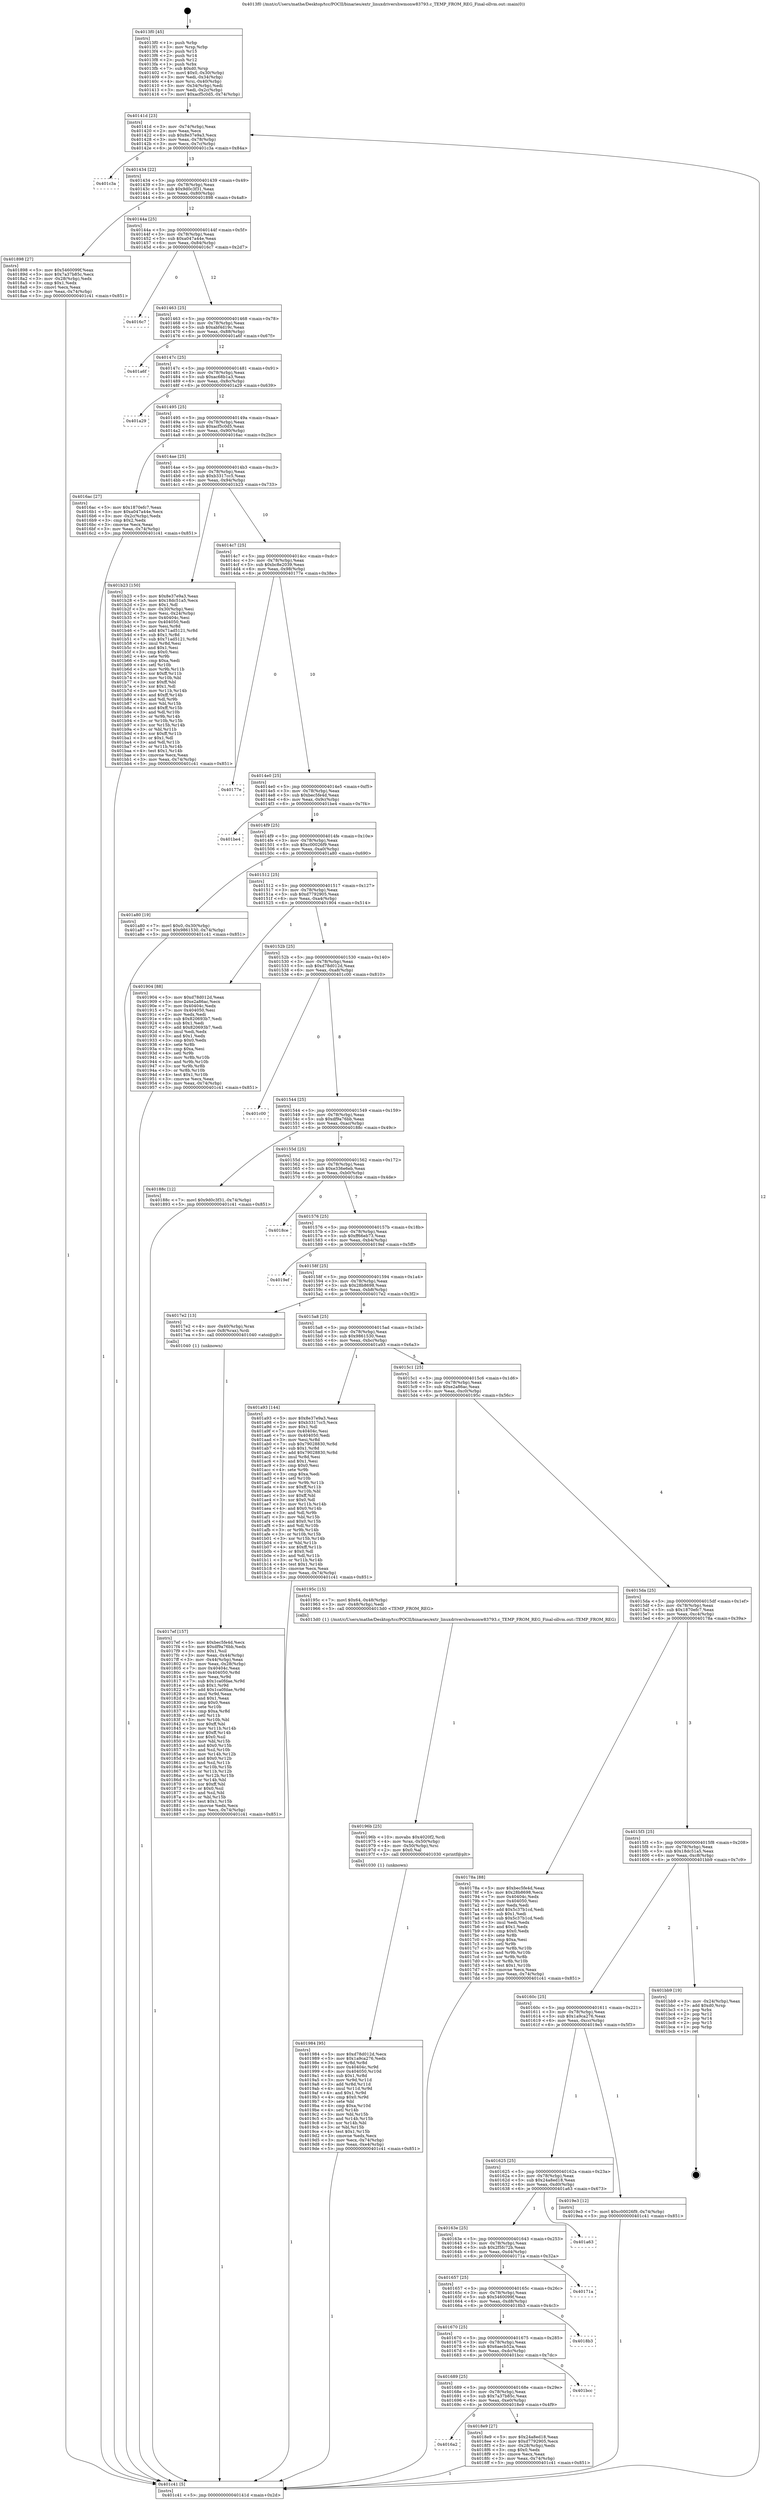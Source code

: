 digraph "0x4013f0" {
  label = "0x4013f0 (/mnt/c/Users/mathe/Desktop/tcc/POCII/binaries/extr_linuxdrivershwmonw83793.c_TEMP_FROM_REG_Final-ollvm.out::main(0))"
  labelloc = "t"
  node[shape=record]

  Entry [label="",width=0.3,height=0.3,shape=circle,fillcolor=black,style=filled]
  "0x40141d" [label="{
     0x40141d [23]\l
     | [instrs]\l
     &nbsp;&nbsp;0x40141d \<+3\>: mov -0x74(%rbp),%eax\l
     &nbsp;&nbsp;0x401420 \<+2\>: mov %eax,%ecx\l
     &nbsp;&nbsp;0x401422 \<+6\>: sub $0x8e37e9a3,%ecx\l
     &nbsp;&nbsp;0x401428 \<+3\>: mov %eax,-0x78(%rbp)\l
     &nbsp;&nbsp;0x40142b \<+3\>: mov %ecx,-0x7c(%rbp)\l
     &nbsp;&nbsp;0x40142e \<+6\>: je 0000000000401c3a \<main+0x84a\>\l
  }"]
  "0x401c3a" [label="{
     0x401c3a\l
  }", style=dashed]
  "0x401434" [label="{
     0x401434 [22]\l
     | [instrs]\l
     &nbsp;&nbsp;0x401434 \<+5\>: jmp 0000000000401439 \<main+0x49\>\l
     &nbsp;&nbsp;0x401439 \<+3\>: mov -0x78(%rbp),%eax\l
     &nbsp;&nbsp;0x40143c \<+5\>: sub $0x9d0c3f31,%eax\l
     &nbsp;&nbsp;0x401441 \<+3\>: mov %eax,-0x80(%rbp)\l
     &nbsp;&nbsp;0x401444 \<+6\>: je 0000000000401898 \<main+0x4a8\>\l
  }"]
  Exit [label="",width=0.3,height=0.3,shape=circle,fillcolor=black,style=filled,peripheries=2]
  "0x401898" [label="{
     0x401898 [27]\l
     | [instrs]\l
     &nbsp;&nbsp;0x401898 \<+5\>: mov $0x5460099f,%eax\l
     &nbsp;&nbsp;0x40189d \<+5\>: mov $0x7a37b85c,%ecx\l
     &nbsp;&nbsp;0x4018a2 \<+3\>: mov -0x28(%rbp),%edx\l
     &nbsp;&nbsp;0x4018a5 \<+3\>: cmp $0x1,%edx\l
     &nbsp;&nbsp;0x4018a8 \<+3\>: cmovl %ecx,%eax\l
     &nbsp;&nbsp;0x4018ab \<+3\>: mov %eax,-0x74(%rbp)\l
     &nbsp;&nbsp;0x4018ae \<+5\>: jmp 0000000000401c41 \<main+0x851\>\l
  }"]
  "0x40144a" [label="{
     0x40144a [25]\l
     | [instrs]\l
     &nbsp;&nbsp;0x40144a \<+5\>: jmp 000000000040144f \<main+0x5f\>\l
     &nbsp;&nbsp;0x40144f \<+3\>: mov -0x78(%rbp),%eax\l
     &nbsp;&nbsp;0x401452 \<+5\>: sub $0xa047a44e,%eax\l
     &nbsp;&nbsp;0x401457 \<+6\>: mov %eax,-0x84(%rbp)\l
     &nbsp;&nbsp;0x40145d \<+6\>: je 00000000004016c7 \<main+0x2d7\>\l
  }"]
  "0x401984" [label="{
     0x401984 [95]\l
     | [instrs]\l
     &nbsp;&nbsp;0x401984 \<+5\>: mov $0xd78d012d,%ecx\l
     &nbsp;&nbsp;0x401989 \<+5\>: mov $0x1a9ca276,%edx\l
     &nbsp;&nbsp;0x40198e \<+3\>: xor %r8d,%r8d\l
     &nbsp;&nbsp;0x401991 \<+8\>: mov 0x40404c,%r9d\l
     &nbsp;&nbsp;0x401999 \<+8\>: mov 0x404050,%r10d\l
     &nbsp;&nbsp;0x4019a1 \<+4\>: sub $0x1,%r8d\l
     &nbsp;&nbsp;0x4019a5 \<+3\>: mov %r9d,%r11d\l
     &nbsp;&nbsp;0x4019a8 \<+3\>: add %r8d,%r11d\l
     &nbsp;&nbsp;0x4019ab \<+4\>: imul %r11d,%r9d\l
     &nbsp;&nbsp;0x4019af \<+4\>: and $0x1,%r9d\l
     &nbsp;&nbsp;0x4019b3 \<+4\>: cmp $0x0,%r9d\l
     &nbsp;&nbsp;0x4019b7 \<+3\>: sete %bl\l
     &nbsp;&nbsp;0x4019ba \<+4\>: cmp $0xa,%r10d\l
     &nbsp;&nbsp;0x4019be \<+4\>: setl %r14b\l
     &nbsp;&nbsp;0x4019c2 \<+3\>: mov %bl,%r15b\l
     &nbsp;&nbsp;0x4019c5 \<+3\>: and %r14b,%r15b\l
     &nbsp;&nbsp;0x4019c8 \<+3\>: xor %r14b,%bl\l
     &nbsp;&nbsp;0x4019cb \<+3\>: or %bl,%r15b\l
     &nbsp;&nbsp;0x4019ce \<+4\>: test $0x1,%r15b\l
     &nbsp;&nbsp;0x4019d2 \<+3\>: cmovne %edx,%ecx\l
     &nbsp;&nbsp;0x4019d5 \<+3\>: mov %ecx,-0x74(%rbp)\l
     &nbsp;&nbsp;0x4019d8 \<+6\>: mov %eax,-0xe4(%rbp)\l
     &nbsp;&nbsp;0x4019de \<+5\>: jmp 0000000000401c41 \<main+0x851\>\l
  }"]
  "0x4016c7" [label="{
     0x4016c7\l
  }", style=dashed]
  "0x401463" [label="{
     0x401463 [25]\l
     | [instrs]\l
     &nbsp;&nbsp;0x401463 \<+5\>: jmp 0000000000401468 \<main+0x78\>\l
     &nbsp;&nbsp;0x401468 \<+3\>: mov -0x78(%rbp),%eax\l
     &nbsp;&nbsp;0x40146b \<+5\>: sub $0xabf4d19c,%eax\l
     &nbsp;&nbsp;0x401470 \<+6\>: mov %eax,-0x88(%rbp)\l
     &nbsp;&nbsp;0x401476 \<+6\>: je 0000000000401a6f \<main+0x67f\>\l
  }"]
  "0x40196b" [label="{
     0x40196b [25]\l
     | [instrs]\l
     &nbsp;&nbsp;0x40196b \<+10\>: movabs $0x4020f2,%rdi\l
     &nbsp;&nbsp;0x401975 \<+4\>: mov %rax,-0x50(%rbp)\l
     &nbsp;&nbsp;0x401979 \<+4\>: mov -0x50(%rbp),%rsi\l
     &nbsp;&nbsp;0x40197d \<+2\>: mov $0x0,%al\l
     &nbsp;&nbsp;0x40197f \<+5\>: call 0000000000401030 \<printf@plt\>\l
     | [calls]\l
     &nbsp;&nbsp;0x401030 \{1\} (unknown)\l
  }"]
  "0x401a6f" [label="{
     0x401a6f\l
  }", style=dashed]
  "0x40147c" [label="{
     0x40147c [25]\l
     | [instrs]\l
     &nbsp;&nbsp;0x40147c \<+5\>: jmp 0000000000401481 \<main+0x91\>\l
     &nbsp;&nbsp;0x401481 \<+3\>: mov -0x78(%rbp),%eax\l
     &nbsp;&nbsp;0x401484 \<+5\>: sub $0xac68b1a3,%eax\l
     &nbsp;&nbsp;0x401489 \<+6\>: mov %eax,-0x8c(%rbp)\l
     &nbsp;&nbsp;0x40148f \<+6\>: je 0000000000401a29 \<main+0x639\>\l
  }"]
  "0x4016a2" [label="{
     0x4016a2\l
  }", style=dashed]
  "0x401a29" [label="{
     0x401a29\l
  }", style=dashed]
  "0x401495" [label="{
     0x401495 [25]\l
     | [instrs]\l
     &nbsp;&nbsp;0x401495 \<+5\>: jmp 000000000040149a \<main+0xaa\>\l
     &nbsp;&nbsp;0x40149a \<+3\>: mov -0x78(%rbp),%eax\l
     &nbsp;&nbsp;0x40149d \<+5\>: sub $0xacf5c0d5,%eax\l
     &nbsp;&nbsp;0x4014a2 \<+6\>: mov %eax,-0x90(%rbp)\l
     &nbsp;&nbsp;0x4014a8 \<+6\>: je 00000000004016ac \<main+0x2bc\>\l
  }"]
  "0x4018e9" [label="{
     0x4018e9 [27]\l
     | [instrs]\l
     &nbsp;&nbsp;0x4018e9 \<+5\>: mov $0x24a8ed18,%eax\l
     &nbsp;&nbsp;0x4018ee \<+5\>: mov $0xd7792905,%ecx\l
     &nbsp;&nbsp;0x4018f3 \<+3\>: mov -0x28(%rbp),%edx\l
     &nbsp;&nbsp;0x4018f6 \<+3\>: cmp $0x0,%edx\l
     &nbsp;&nbsp;0x4018f9 \<+3\>: cmove %ecx,%eax\l
     &nbsp;&nbsp;0x4018fc \<+3\>: mov %eax,-0x74(%rbp)\l
     &nbsp;&nbsp;0x4018ff \<+5\>: jmp 0000000000401c41 \<main+0x851\>\l
  }"]
  "0x4016ac" [label="{
     0x4016ac [27]\l
     | [instrs]\l
     &nbsp;&nbsp;0x4016ac \<+5\>: mov $0x1870efc7,%eax\l
     &nbsp;&nbsp;0x4016b1 \<+5\>: mov $0xa047a44e,%ecx\l
     &nbsp;&nbsp;0x4016b6 \<+3\>: mov -0x2c(%rbp),%edx\l
     &nbsp;&nbsp;0x4016b9 \<+3\>: cmp $0x2,%edx\l
     &nbsp;&nbsp;0x4016bc \<+3\>: cmovne %ecx,%eax\l
     &nbsp;&nbsp;0x4016bf \<+3\>: mov %eax,-0x74(%rbp)\l
     &nbsp;&nbsp;0x4016c2 \<+5\>: jmp 0000000000401c41 \<main+0x851\>\l
  }"]
  "0x4014ae" [label="{
     0x4014ae [25]\l
     | [instrs]\l
     &nbsp;&nbsp;0x4014ae \<+5\>: jmp 00000000004014b3 \<main+0xc3\>\l
     &nbsp;&nbsp;0x4014b3 \<+3\>: mov -0x78(%rbp),%eax\l
     &nbsp;&nbsp;0x4014b6 \<+5\>: sub $0xb3317cc5,%eax\l
     &nbsp;&nbsp;0x4014bb \<+6\>: mov %eax,-0x94(%rbp)\l
     &nbsp;&nbsp;0x4014c1 \<+6\>: je 0000000000401b23 \<main+0x733\>\l
  }"]
  "0x401c41" [label="{
     0x401c41 [5]\l
     | [instrs]\l
     &nbsp;&nbsp;0x401c41 \<+5\>: jmp 000000000040141d \<main+0x2d\>\l
  }"]
  "0x4013f0" [label="{
     0x4013f0 [45]\l
     | [instrs]\l
     &nbsp;&nbsp;0x4013f0 \<+1\>: push %rbp\l
     &nbsp;&nbsp;0x4013f1 \<+3\>: mov %rsp,%rbp\l
     &nbsp;&nbsp;0x4013f4 \<+2\>: push %r15\l
     &nbsp;&nbsp;0x4013f6 \<+2\>: push %r14\l
     &nbsp;&nbsp;0x4013f8 \<+2\>: push %r12\l
     &nbsp;&nbsp;0x4013fa \<+1\>: push %rbx\l
     &nbsp;&nbsp;0x4013fb \<+7\>: sub $0xd0,%rsp\l
     &nbsp;&nbsp;0x401402 \<+7\>: movl $0x0,-0x30(%rbp)\l
     &nbsp;&nbsp;0x401409 \<+3\>: mov %edi,-0x34(%rbp)\l
     &nbsp;&nbsp;0x40140c \<+4\>: mov %rsi,-0x40(%rbp)\l
     &nbsp;&nbsp;0x401410 \<+3\>: mov -0x34(%rbp),%edi\l
     &nbsp;&nbsp;0x401413 \<+3\>: mov %edi,-0x2c(%rbp)\l
     &nbsp;&nbsp;0x401416 \<+7\>: movl $0xacf5c0d5,-0x74(%rbp)\l
  }"]
  "0x401689" [label="{
     0x401689 [25]\l
     | [instrs]\l
     &nbsp;&nbsp;0x401689 \<+5\>: jmp 000000000040168e \<main+0x29e\>\l
     &nbsp;&nbsp;0x40168e \<+3\>: mov -0x78(%rbp),%eax\l
     &nbsp;&nbsp;0x401691 \<+5\>: sub $0x7a37b85c,%eax\l
     &nbsp;&nbsp;0x401696 \<+6\>: mov %eax,-0xe0(%rbp)\l
     &nbsp;&nbsp;0x40169c \<+6\>: je 00000000004018e9 \<main+0x4f9\>\l
  }"]
  "0x401b23" [label="{
     0x401b23 [150]\l
     | [instrs]\l
     &nbsp;&nbsp;0x401b23 \<+5\>: mov $0x8e37e9a3,%eax\l
     &nbsp;&nbsp;0x401b28 \<+5\>: mov $0x18dc51a5,%ecx\l
     &nbsp;&nbsp;0x401b2d \<+2\>: mov $0x1,%dl\l
     &nbsp;&nbsp;0x401b2f \<+3\>: mov -0x30(%rbp),%esi\l
     &nbsp;&nbsp;0x401b32 \<+3\>: mov %esi,-0x24(%rbp)\l
     &nbsp;&nbsp;0x401b35 \<+7\>: mov 0x40404c,%esi\l
     &nbsp;&nbsp;0x401b3c \<+7\>: mov 0x404050,%edi\l
     &nbsp;&nbsp;0x401b43 \<+3\>: mov %esi,%r8d\l
     &nbsp;&nbsp;0x401b46 \<+7\>: add $0x71ad5121,%r8d\l
     &nbsp;&nbsp;0x401b4d \<+4\>: sub $0x1,%r8d\l
     &nbsp;&nbsp;0x401b51 \<+7\>: sub $0x71ad5121,%r8d\l
     &nbsp;&nbsp;0x401b58 \<+4\>: imul %r8d,%esi\l
     &nbsp;&nbsp;0x401b5c \<+3\>: and $0x1,%esi\l
     &nbsp;&nbsp;0x401b5f \<+3\>: cmp $0x0,%esi\l
     &nbsp;&nbsp;0x401b62 \<+4\>: sete %r9b\l
     &nbsp;&nbsp;0x401b66 \<+3\>: cmp $0xa,%edi\l
     &nbsp;&nbsp;0x401b69 \<+4\>: setl %r10b\l
     &nbsp;&nbsp;0x401b6d \<+3\>: mov %r9b,%r11b\l
     &nbsp;&nbsp;0x401b70 \<+4\>: xor $0xff,%r11b\l
     &nbsp;&nbsp;0x401b74 \<+3\>: mov %r10b,%bl\l
     &nbsp;&nbsp;0x401b77 \<+3\>: xor $0xff,%bl\l
     &nbsp;&nbsp;0x401b7a \<+3\>: xor $0x1,%dl\l
     &nbsp;&nbsp;0x401b7d \<+3\>: mov %r11b,%r14b\l
     &nbsp;&nbsp;0x401b80 \<+4\>: and $0xff,%r14b\l
     &nbsp;&nbsp;0x401b84 \<+3\>: and %dl,%r9b\l
     &nbsp;&nbsp;0x401b87 \<+3\>: mov %bl,%r15b\l
     &nbsp;&nbsp;0x401b8a \<+4\>: and $0xff,%r15b\l
     &nbsp;&nbsp;0x401b8e \<+3\>: and %dl,%r10b\l
     &nbsp;&nbsp;0x401b91 \<+3\>: or %r9b,%r14b\l
     &nbsp;&nbsp;0x401b94 \<+3\>: or %r10b,%r15b\l
     &nbsp;&nbsp;0x401b97 \<+3\>: xor %r15b,%r14b\l
     &nbsp;&nbsp;0x401b9a \<+3\>: or %bl,%r11b\l
     &nbsp;&nbsp;0x401b9d \<+4\>: xor $0xff,%r11b\l
     &nbsp;&nbsp;0x401ba1 \<+3\>: or $0x1,%dl\l
     &nbsp;&nbsp;0x401ba4 \<+3\>: and %dl,%r11b\l
     &nbsp;&nbsp;0x401ba7 \<+3\>: or %r11b,%r14b\l
     &nbsp;&nbsp;0x401baa \<+4\>: test $0x1,%r14b\l
     &nbsp;&nbsp;0x401bae \<+3\>: cmovne %ecx,%eax\l
     &nbsp;&nbsp;0x401bb1 \<+3\>: mov %eax,-0x74(%rbp)\l
     &nbsp;&nbsp;0x401bb4 \<+5\>: jmp 0000000000401c41 \<main+0x851\>\l
  }"]
  "0x4014c7" [label="{
     0x4014c7 [25]\l
     | [instrs]\l
     &nbsp;&nbsp;0x4014c7 \<+5\>: jmp 00000000004014cc \<main+0xdc\>\l
     &nbsp;&nbsp;0x4014cc \<+3\>: mov -0x78(%rbp),%eax\l
     &nbsp;&nbsp;0x4014cf \<+5\>: sub $0xbc8e2039,%eax\l
     &nbsp;&nbsp;0x4014d4 \<+6\>: mov %eax,-0x98(%rbp)\l
     &nbsp;&nbsp;0x4014da \<+6\>: je 000000000040177e \<main+0x38e\>\l
  }"]
  "0x401bcc" [label="{
     0x401bcc\l
  }", style=dashed]
  "0x40177e" [label="{
     0x40177e\l
  }", style=dashed]
  "0x4014e0" [label="{
     0x4014e0 [25]\l
     | [instrs]\l
     &nbsp;&nbsp;0x4014e0 \<+5\>: jmp 00000000004014e5 \<main+0xf5\>\l
     &nbsp;&nbsp;0x4014e5 \<+3\>: mov -0x78(%rbp),%eax\l
     &nbsp;&nbsp;0x4014e8 \<+5\>: sub $0xbec5fe4d,%eax\l
     &nbsp;&nbsp;0x4014ed \<+6\>: mov %eax,-0x9c(%rbp)\l
     &nbsp;&nbsp;0x4014f3 \<+6\>: je 0000000000401be4 \<main+0x7f4\>\l
  }"]
  "0x401670" [label="{
     0x401670 [25]\l
     | [instrs]\l
     &nbsp;&nbsp;0x401670 \<+5\>: jmp 0000000000401675 \<main+0x285\>\l
     &nbsp;&nbsp;0x401675 \<+3\>: mov -0x78(%rbp),%eax\l
     &nbsp;&nbsp;0x401678 \<+5\>: sub $0x6aecb52a,%eax\l
     &nbsp;&nbsp;0x40167d \<+6\>: mov %eax,-0xdc(%rbp)\l
     &nbsp;&nbsp;0x401683 \<+6\>: je 0000000000401bcc \<main+0x7dc\>\l
  }"]
  "0x401be4" [label="{
     0x401be4\l
  }", style=dashed]
  "0x4014f9" [label="{
     0x4014f9 [25]\l
     | [instrs]\l
     &nbsp;&nbsp;0x4014f9 \<+5\>: jmp 00000000004014fe \<main+0x10e\>\l
     &nbsp;&nbsp;0x4014fe \<+3\>: mov -0x78(%rbp),%eax\l
     &nbsp;&nbsp;0x401501 \<+5\>: sub $0xc00026f9,%eax\l
     &nbsp;&nbsp;0x401506 \<+6\>: mov %eax,-0xa0(%rbp)\l
     &nbsp;&nbsp;0x40150c \<+6\>: je 0000000000401a80 \<main+0x690\>\l
  }"]
  "0x4018b3" [label="{
     0x4018b3\l
  }", style=dashed]
  "0x401a80" [label="{
     0x401a80 [19]\l
     | [instrs]\l
     &nbsp;&nbsp;0x401a80 \<+7\>: movl $0x0,-0x30(%rbp)\l
     &nbsp;&nbsp;0x401a87 \<+7\>: movl $0x9861530,-0x74(%rbp)\l
     &nbsp;&nbsp;0x401a8e \<+5\>: jmp 0000000000401c41 \<main+0x851\>\l
  }"]
  "0x401512" [label="{
     0x401512 [25]\l
     | [instrs]\l
     &nbsp;&nbsp;0x401512 \<+5\>: jmp 0000000000401517 \<main+0x127\>\l
     &nbsp;&nbsp;0x401517 \<+3\>: mov -0x78(%rbp),%eax\l
     &nbsp;&nbsp;0x40151a \<+5\>: sub $0xd7792905,%eax\l
     &nbsp;&nbsp;0x40151f \<+6\>: mov %eax,-0xa4(%rbp)\l
     &nbsp;&nbsp;0x401525 \<+6\>: je 0000000000401904 \<main+0x514\>\l
  }"]
  "0x401657" [label="{
     0x401657 [25]\l
     | [instrs]\l
     &nbsp;&nbsp;0x401657 \<+5\>: jmp 000000000040165c \<main+0x26c\>\l
     &nbsp;&nbsp;0x40165c \<+3\>: mov -0x78(%rbp),%eax\l
     &nbsp;&nbsp;0x40165f \<+5\>: sub $0x5460099f,%eax\l
     &nbsp;&nbsp;0x401664 \<+6\>: mov %eax,-0xd8(%rbp)\l
     &nbsp;&nbsp;0x40166a \<+6\>: je 00000000004018b3 \<main+0x4c3\>\l
  }"]
  "0x401904" [label="{
     0x401904 [88]\l
     | [instrs]\l
     &nbsp;&nbsp;0x401904 \<+5\>: mov $0xd78d012d,%eax\l
     &nbsp;&nbsp;0x401909 \<+5\>: mov $0xe2a86ac,%ecx\l
     &nbsp;&nbsp;0x40190e \<+7\>: mov 0x40404c,%edx\l
     &nbsp;&nbsp;0x401915 \<+7\>: mov 0x404050,%esi\l
     &nbsp;&nbsp;0x40191c \<+2\>: mov %edx,%edi\l
     &nbsp;&nbsp;0x40191e \<+6\>: sub $0x820693b7,%edi\l
     &nbsp;&nbsp;0x401924 \<+3\>: sub $0x1,%edi\l
     &nbsp;&nbsp;0x401927 \<+6\>: add $0x820693b7,%edi\l
     &nbsp;&nbsp;0x40192d \<+3\>: imul %edi,%edx\l
     &nbsp;&nbsp;0x401930 \<+3\>: and $0x1,%edx\l
     &nbsp;&nbsp;0x401933 \<+3\>: cmp $0x0,%edx\l
     &nbsp;&nbsp;0x401936 \<+4\>: sete %r8b\l
     &nbsp;&nbsp;0x40193a \<+3\>: cmp $0xa,%esi\l
     &nbsp;&nbsp;0x40193d \<+4\>: setl %r9b\l
     &nbsp;&nbsp;0x401941 \<+3\>: mov %r8b,%r10b\l
     &nbsp;&nbsp;0x401944 \<+3\>: and %r9b,%r10b\l
     &nbsp;&nbsp;0x401947 \<+3\>: xor %r9b,%r8b\l
     &nbsp;&nbsp;0x40194a \<+3\>: or %r8b,%r10b\l
     &nbsp;&nbsp;0x40194d \<+4\>: test $0x1,%r10b\l
     &nbsp;&nbsp;0x401951 \<+3\>: cmovne %ecx,%eax\l
     &nbsp;&nbsp;0x401954 \<+3\>: mov %eax,-0x74(%rbp)\l
     &nbsp;&nbsp;0x401957 \<+5\>: jmp 0000000000401c41 \<main+0x851\>\l
  }"]
  "0x40152b" [label="{
     0x40152b [25]\l
     | [instrs]\l
     &nbsp;&nbsp;0x40152b \<+5\>: jmp 0000000000401530 \<main+0x140\>\l
     &nbsp;&nbsp;0x401530 \<+3\>: mov -0x78(%rbp),%eax\l
     &nbsp;&nbsp;0x401533 \<+5\>: sub $0xd78d012d,%eax\l
     &nbsp;&nbsp;0x401538 \<+6\>: mov %eax,-0xa8(%rbp)\l
     &nbsp;&nbsp;0x40153e \<+6\>: je 0000000000401c00 \<main+0x810\>\l
  }"]
  "0x40171a" [label="{
     0x40171a\l
  }", style=dashed]
  "0x401c00" [label="{
     0x401c00\l
  }", style=dashed]
  "0x401544" [label="{
     0x401544 [25]\l
     | [instrs]\l
     &nbsp;&nbsp;0x401544 \<+5\>: jmp 0000000000401549 \<main+0x159\>\l
     &nbsp;&nbsp;0x401549 \<+3\>: mov -0x78(%rbp),%eax\l
     &nbsp;&nbsp;0x40154c \<+5\>: sub $0xdf9a76bb,%eax\l
     &nbsp;&nbsp;0x401551 \<+6\>: mov %eax,-0xac(%rbp)\l
     &nbsp;&nbsp;0x401557 \<+6\>: je 000000000040188c \<main+0x49c\>\l
  }"]
  "0x40163e" [label="{
     0x40163e [25]\l
     | [instrs]\l
     &nbsp;&nbsp;0x40163e \<+5\>: jmp 0000000000401643 \<main+0x253\>\l
     &nbsp;&nbsp;0x401643 \<+3\>: mov -0x78(%rbp),%eax\l
     &nbsp;&nbsp;0x401646 \<+5\>: sub $0x2f5fc72b,%eax\l
     &nbsp;&nbsp;0x40164b \<+6\>: mov %eax,-0xd4(%rbp)\l
     &nbsp;&nbsp;0x401651 \<+6\>: je 000000000040171a \<main+0x32a\>\l
  }"]
  "0x40188c" [label="{
     0x40188c [12]\l
     | [instrs]\l
     &nbsp;&nbsp;0x40188c \<+7\>: movl $0x9d0c3f31,-0x74(%rbp)\l
     &nbsp;&nbsp;0x401893 \<+5\>: jmp 0000000000401c41 \<main+0x851\>\l
  }"]
  "0x40155d" [label="{
     0x40155d [25]\l
     | [instrs]\l
     &nbsp;&nbsp;0x40155d \<+5\>: jmp 0000000000401562 \<main+0x172\>\l
     &nbsp;&nbsp;0x401562 \<+3\>: mov -0x78(%rbp),%eax\l
     &nbsp;&nbsp;0x401565 \<+5\>: sub $0xe336e6eb,%eax\l
     &nbsp;&nbsp;0x40156a \<+6\>: mov %eax,-0xb0(%rbp)\l
     &nbsp;&nbsp;0x401570 \<+6\>: je 00000000004018ce \<main+0x4de\>\l
  }"]
  "0x401a63" [label="{
     0x401a63\l
  }", style=dashed]
  "0x4018ce" [label="{
     0x4018ce\l
  }", style=dashed]
  "0x401576" [label="{
     0x401576 [25]\l
     | [instrs]\l
     &nbsp;&nbsp;0x401576 \<+5\>: jmp 000000000040157b \<main+0x18b\>\l
     &nbsp;&nbsp;0x40157b \<+3\>: mov -0x78(%rbp),%eax\l
     &nbsp;&nbsp;0x40157e \<+5\>: sub $0xff66eb73,%eax\l
     &nbsp;&nbsp;0x401583 \<+6\>: mov %eax,-0xb4(%rbp)\l
     &nbsp;&nbsp;0x401589 \<+6\>: je 00000000004019ef \<main+0x5ff\>\l
  }"]
  "0x401625" [label="{
     0x401625 [25]\l
     | [instrs]\l
     &nbsp;&nbsp;0x401625 \<+5\>: jmp 000000000040162a \<main+0x23a\>\l
     &nbsp;&nbsp;0x40162a \<+3\>: mov -0x78(%rbp),%eax\l
     &nbsp;&nbsp;0x40162d \<+5\>: sub $0x24a8ed18,%eax\l
     &nbsp;&nbsp;0x401632 \<+6\>: mov %eax,-0xd0(%rbp)\l
     &nbsp;&nbsp;0x401638 \<+6\>: je 0000000000401a63 \<main+0x673\>\l
  }"]
  "0x4019ef" [label="{
     0x4019ef\l
  }", style=dashed]
  "0x40158f" [label="{
     0x40158f [25]\l
     | [instrs]\l
     &nbsp;&nbsp;0x40158f \<+5\>: jmp 0000000000401594 \<main+0x1a4\>\l
     &nbsp;&nbsp;0x401594 \<+3\>: mov -0x78(%rbp),%eax\l
     &nbsp;&nbsp;0x401597 \<+5\>: sub $0x28b8698,%eax\l
     &nbsp;&nbsp;0x40159c \<+6\>: mov %eax,-0xb8(%rbp)\l
     &nbsp;&nbsp;0x4015a2 \<+6\>: je 00000000004017e2 \<main+0x3f2\>\l
  }"]
  "0x4019e3" [label="{
     0x4019e3 [12]\l
     | [instrs]\l
     &nbsp;&nbsp;0x4019e3 \<+7\>: movl $0xc00026f9,-0x74(%rbp)\l
     &nbsp;&nbsp;0x4019ea \<+5\>: jmp 0000000000401c41 \<main+0x851\>\l
  }"]
  "0x4017e2" [label="{
     0x4017e2 [13]\l
     | [instrs]\l
     &nbsp;&nbsp;0x4017e2 \<+4\>: mov -0x40(%rbp),%rax\l
     &nbsp;&nbsp;0x4017e6 \<+4\>: mov 0x8(%rax),%rdi\l
     &nbsp;&nbsp;0x4017ea \<+5\>: call 0000000000401040 \<atoi@plt\>\l
     | [calls]\l
     &nbsp;&nbsp;0x401040 \{1\} (unknown)\l
  }"]
  "0x4015a8" [label="{
     0x4015a8 [25]\l
     | [instrs]\l
     &nbsp;&nbsp;0x4015a8 \<+5\>: jmp 00000000004015ad \<main+0x1bd\>\l
     &nbsp;&nbsp;0x4015ad \<+3\>: mov -0x78(%rbp),%eax\l
     &nbsp;&nbsp;0x4015b0 \<+5\>: sub $0x9861530,%eax\l
     &nbsp;&nbsp;0x4015b5 \<+6\>: mov %eax,-0xbc(%rbp)\l
     &nbsp;&nbsp;0x4015bb \<+6\>: je 0000000000401a93 \<main+0x6a3\>\l
  }"]
  "0x40160c" [label="{
     0x40160c [25]\l
     | [instrs]\l
     &nbsp;&nbsp;0x40160c \<+5\>: jmp 0000000000401611 \<main+0x221\>\l
     &nbsp;&nbsp;0x401611 \<+3\>: mov -0x78(%rbp),%eax\l
     &nbsp;&nbsp;0x401614 \<+5\>: sub $0x1a9ca276,%eax\l
     &nbsp;&nbsp;0x401619 \<+6\>: mov %eax,-0xcc(%rbp)\l
     &nbsp;&nbsp;0x40161f \<+6\>: je 00000000004019e3 \<main+0x5f3\>\l
  }"]
  "0x401a93" [label="{
     0x401a93 [144]\l
     | [instrs]\l
     &nbsp;&nbsp;0x401a93 \<+5\>: mov $0x8e37e9a3,%eax\l
     &nbsp;&nbsp;0x401a98 \<+5\>: mov $0xb3317cc5,%ecx\l
     &nbsp;&nbsp;0x401a9d \<+2\>: mov $0x1,%dl\l
     &nbsp;&nbsp;0x401a9f \<+7\>: mov 0x40404c,%esi\l
     &nbsp;&nbsp;0x401aa6 \<+7\>: mov 0x404050,%edi\l
     &nbsp;&nbsp;0x401aad \<+3\>: mov %esi,%r8d\l
     &nbsp;&nbsp;0x401ab0 \<+7\>: sub $0x79028830,%r8d\l
     &nbsp;&nbsp;0x401ab7 \<+4\>: sub $0x1,%r8d\l
     &nbsp;&nbsp;0x401abb \<+7\>: add $0x79028830,%r8d\l
     &nbsp;&nbsp;0x401ac2 \<+4\>: imul %r8d,%esi\l
     &nbsp;&nbsp;0x401ac6 \<+3\>: and $0x1,%esi\l
     &nbsp;&nbsp;0x401ac9 \<+3\>: cmp $0x0,%esi\l
     &nbsp;&nbsp;0x401acc \<+4\>: sete %r9b\l
     &nbsp;&nbsp;0x401ad0 \<+3\>: cmp $0xa,%edi\l
     &nbsp;&nbsp;0x401ad3 \<+4\>: setl %r10b\l
     &nbsp;&nbsp;0x401ad7 \<+3\>: mov %r9b,%r11b\l
     &nbsp;&nbsp;0x401ada \<+4\>: xor $0xff,%r11b\l
     &nbsp;&nbsp;0x401ade \<+3\>: mov %r10b,%bl\l
     &nbsp;&nbsp;0x401ae1 \<+3\>: xor $0xff,%bl\l
     &nbsp;&nbsp;0x401ae4 \<+3\>: xor $0x0,%dl\l
     &nbsp;&nbsp;0x401ae7 \<+3\>: mov %r11b,%r14b\l
     &nbsp;&nbsp;0x401aea \<+4\>: and $0x0,%r14b\l
     &nbsp;&nbsp;0x401aee \<+3\>: and %dl,%r9b\l
     &nbsp;&nbsp;0x401af1 \<+3\>: mov %bl,%r15b\l
     &nbsp;&nbsp;0x401af4 \<+4\>: and $0x0,%r15b\l
     &nbsp;&nbsp;0x401af8 \<+3\>: and %dl,%r10b\l
     &nbsp;&nbsp;0x401afb \<+3\>: or %r9b,%r14b\l
     &nbsp;&nbsp;0x401afe \<+3\>: or %r10b,%r15b\l
     &nbsp;&nbsp;0x401b01 \<+3\>: xor %r15b,%r14b\l
     &nbsp;&nbsp;0x401b04 \<+3\>: or %bl,%r11b\l
     &nbsp;&nbsp;0x401b07 \<+4\>: xor $0xff,%r11b\l
     &nbsp;&nbsp;0x401b0b \<+3\>: or $0x0,%dl\l
     &nbsp;&nbsp;0x401b0e \<+3\>: and %dl,%r11b\l
     &nbsp;&nbsp;0x401b11 \<+3\>: or %r11b,%r14b\l
     &nbsp;&nbsp;0x401b14 \<+4\>: test $0x1,%r14b\l
     &nbsp;&nbsp;0x401b18 \<+3\>: cmovne %ecx,%eax\l
     &nbsp;&nbsp;0x401b1b \<+3\>: mov %eax,-0x74(%rbp)\l
     &nbsp;&nbsp;0x401b1e \<+5\>: jmp 0000000000401c41 \<main+0x851\>\l
  }"]
  "0x4015c1" [label="{
     0x4015c1 [25]\l
     | [instrs]\l
     &nbsp;&nbsp;0x4015c1 \<+5\>: jmp 00000000004015c6 \<main+0x1d6\>\l
     &nbsp;&nbsp;0x4015c6 \<+3\>: mov -0x78(%rbp),%eax\l
     &nbsp;&nbsp;0x4015c9 \<+5\>: sub $0xe2a86ac,%eax\l
     &nbsp;&nbsp;0x4015ce \<+6\>: mov %eax,-0xc0(%rbp)\l
     &nbsp;&nbsp;0x4015d4 \<+6\>: je 000000000040195c \<main+0x56c\>\l
  }"]
  "0x401bb9" [label="{
     0x401bb9 [19]\l
     | [instrs]\l
     &nbsp;&nbsp;0x401bb9 \<+3\>: mov -0x24(%rbp),%eax\l
     &nbsp;&nbsp;0x401bbc \<+7\>: add $0xd0,%rsp\l
     &nbsp;&nbsp;0x401bc3 \<+1\>: pop %rbx\l
     &nbsp;&nbsp;0x401bc4 \<+2\>: pop %r12\l
     &nbsp;&nbsp;0x401bc6 \<+2\>: pop %r14\l
     &nbsp;&nbsp;0x401bc8 \<+2\>: pop %r15\l
     &nbsp;&nbsp;0x401bca \<+1\>: pop %rbp\l
     &nbsp;&nbsp;0x401bcb \<+1\>: ret\l
  }"]
  "0x40195c" [label="{
     0x40195c [15]\l
     | [instrs]\l
     &nbsp;&nbsp;0x40195c \<+7\>: movl $0x64,-0x48(%rbp)\l
     &nbsp;&nbsp;0x401963 \<+3\>: mov -0x48(%rbp),%edi\l
     &nbsp;&nbsp;0x401966 \<+5\>: call 00000000004013d0 \<TEMP_FROM_REG\>\l
     | [calls]\l
     &nbsp;&nbsp;0x4013d0 \{1\} (/mnt/c/Users/mathe/Desktop/tcc/POCII/binaries/extr_linuxdrivershwmonw83793.c_TEMP_FROM_REG_Final-ollvm.out::TEMP_FROM_REG)\l
  }"]
  "0x4015da" [label="{
     0x4015da [25]\l
     | [instrs]\l
     &nbsp;&nbsp;0x4015da \<+5\>: jmp 00000000004015df \<main+0x1ef\>\l
     &nbsp;&nbsp;0x4015df \<+3\>: mov -0x78(%rbp),%eax\l
     &nbsp;&nbsp;0x4015e2 \<+5\>: sub $0x1870efc7,%eax\l
     &nbsp;&nbsp;0x4015e7 \<+6\>: mov %eax,-0xc4(%rbp)\l
     &nbsp;&nbsp;0x4015ed \<+6\>: je 000000000040178a \<main+0x39a\>\l
  }"]
  "0x4017ef" [label="{
     0x4017ef [157]\l
     | [instrs]\l
     &nbsp;&nbsp;0x4017ef \<+5\>: mov $0xbec5fe4d,%ecx\l
     &nbsp;&nbsp;0x4017f4 \<+5\>: mov $0xdf9a76bb,%edx\l
     &nbsp;&nbsp;0x4017f9 \<+3\>: mov $0x1,%sil\l
     &nbsp;&nbsp;0x4017fc \<+3\>: mov %eax,-0x44(%rbp)\l
     &nbsp;&nbsp;0x4017ff \<+3\>: mov -0x44(%rbp),%eax\l
     &nbsp;&nbsp;0x401802 \<+3\>: mov %eax,-0x28(%rbp)\l
     &nbsp;&nbsp;0x401805 \<+7\>: mov 0x40404c,%eax\l
     &nbsp;&nbsp;0x40180c \<+8\>: mov 0x404050,%r8d\l
     &nbsp;&nbsp;0x401814 \<+3\>: mov %eax,%r9d\l
     &nbsp;&nbsp;0x401817 \<+7\>: sub $0x1ca0fdae,%r9d\l
     &nbsp;&nbsp;0x40181e \<+4\>: sub $0x1,%r9d\l
     &nbsp;&nbsp;0x401822 \<+7\>: add $0x1ca0fdae,%r9d\l
     &nbsp;&nbsp;0x401829 \<+4\>: imul %r9d,%eax\l
     &nbsp;&nbsp;0x40182d \<+3\>: and $0x1,%eax\l
     &nbsp;&nbsp;0x401830 \<+3\>: cmp $0x0,%eax\l
     &nbsp;&nbsp;0x401833 \<+4\>: sete %r10b\l
     &nbsp;&nbsp;0x401837 \<+4\>: cmp $0xa,%r8d\l
     &nbsp;&nbsp;0x40183b \<+4\>: setl %r11b\l
     &nbsp;&nbsp;0x40183f \<+3\>: mov %r10b,%bl\l
     &nbsp;&nbsp;0x401842 \<+3\>: xor $0xff,%bl\l
     &nbsp;&nbsp;0x401845 \<+3\>: mov %r11b,%r14b\l
     &nbsp;&nbsp;0x401848 \<+4\>: xor $0xff,%r14b\l
     &nbsp;&nbsp;0x40184c \<+4\>: xor $0x0,%sil\l
     &nbsp;&nbsp;0x401850 \<+3\>: mov %bl,%r15b\l
     &nbsp;&nbsp;0x401853 \<+4\>: and $0x0,%r15b\l
     &nbsp;&nbsp;0x401857 \<+3\>: and %sil,%r10b\l
     &nbsp;&nbsp;0x40185a \<+3\>: mov %r14b,%r12b\l
     &nbsp;&nbsp;0x40185d \<+4\>: and $0x0,%r12b\l
     &nbsp;&nbsp;0x401861 \<+3\>: and %sil,%r11b\l
     &nbsp;&nbsp;0x401864 \<+3\>: or %r10b,%r15b\l
     &nbsp;&nbsp;0x401867 \<+3\>: or %r11b,%r12b\l
     &nbsp;&nbsp;0x40186a \<+3\>: xor %r12b,%r15b\l
     &nbsp;&nbsp;0x40186d \<+3\>: or %r14b,%bl\l
     &nbsp;&nbsp;0x401870 \<+3\>: xor $0xff,%bl\l
     &nbsp;&nbsp;0x401873 \<+4\>: or $0x0,%sil\l
     &nbsp;&nbsp;0x401877 \<+3\>: and %sil,%bl\l
     &nbsp;&nbsp;0x40187a \<+3\>: or %bl,%r15b\l
     &nbsp;&nbsp;0x40187d \<+4\>: test $0x1,%r15b\l
     &nbsp;&nbsp;0x401881 \<+3\>: cmovne %edx,%ecx\l
     &nbsp;&nbsp;0x401884 \<+3\>: mov %ecx,-0x74(%rbp)\l
     &nbsp;&nbsp;0x401887 \<+5\>: jmp 0000000000401c41 \<main+0x851\>\l
  }"]
  "0x40178a" [label="{
     0x40178a [88]\l
     | [instrs]\l
     &nbsp;&nbsp;0x40178a \<+5\>: mov $0xbec5fe4d,%eax\l
     &nbsp;&nbsp;0x40178f \<+5\>: mov $0x28b8698,%ecx\l
     &nbsp;&nbsp;0x401794 \<+7\>: mov 0x40404c,%edx\l
     &nbsp;&nbsp;0x40179b \<+7\>: mov 0x404050,%esi\l
     &nbsp;&nbsp;0x4017a2 \<+2\>: mov %edx,%edi\l
     &nbsp;&nbsp;0x4017a4 \<+6\>: add $0x5c37b1cd,%edi\l
     &nbsp;&nbsp;0x4017aa \<+3\>: sub $0x1,%edi\l
     &nbsp;&nbsp;0x4017ad \<+6\>: sub $0x5c37b1cd,%edi\l
     &nbsp;&nbsp;0x4017b3 \<+3\>: imul %edi,%edx\l
     &nbsp;&nbsp;0x4017b6 \<+3\>: and $0x1,%edx\l
     &nbsp;&nbsp;0x4017b9 \<+3\>: cmp $0x0,%edx\l
     &nbsp;&nbsp;0x4017bc \<+4\>: sete %r8b\l
     &nbsp;&nbsp;0x4017c0 \<+3\>: cmp $0xa,%esi\l
     &nbsp;&nbsp;0x4017c3 \<+4\>: setl %r9b\l
     &nbsp;&nbsp;0x4017c7 \<+3\>: mov %r8b,%r10b\l
     &nbsp;&nbsp;0x4017ca \<+3\>: and %r9b,%r10b\l
     &nbsp;&nbsp;0x4017cd \<+3\>: xor %r9b,%r8b\l
     &nbsp;&nbsp;0x4017d0 \<+3\>: or %r8b,%r10b\l
     &nbsp;&nbsp;0x4017d3 \<+4\>: test $0x1,%r10b\l
     &nbsp;&nbsp;0x4017d7 \<+3\>: cmovne %ecx,%eax\l
     &nbsp;&nbsp;0x4017da \<+3\>: mov %eax,-0x74(%rbp)\l
     &nbsp;&nbsp;0x4017dd \<+5\>: jmp 0000000000401c41 \<main+0x851\>\l
  }"]
  "0x4015f3" [label="{
     0x4015f3 [25]\l
     | [instrs]\l
     &nbsp;&nbsp;0x4015f3 \<+5\>: jmp 00000000004015f8 \<main+0x208\>\l
     &nbsp;&nbsp;0x4015f8 \<+3\>: mov -0x78(%rbp),%eax\l
     &nbsp;&nbsp;0x4015fb \<+5\>: sub $0x18dc51a5,%eax\l
     &nbsp;&nbsp;0x401600 \<+6\>: mov %eax,-0xc8(%rbp)\l
     &nbsp;&nbsp;0x401606 \<+6\>: je 0000000000401bb9 \<main+0x7c9\>\l
  }"]
  Entry -> "0x4013f0" [label=" 1"]
  "0x40141d" -> "0x401c3a" [label=" 0"]
  "0x40141d" -> "0x401434" [label=" 13"]
  "0x401bb9" -> Exit [label=" 1"]
  "0x401434" -> "0x401898" [label=" 1"]
  "0x401434" -> "0x40144a" [label=" 12"]
  "0x401b23" -> "0x401c41" [label=" 1"]
  "0x40144a" -> "0x4016c7" [label=" 0"]
  "0x40144a" -> "0x401463" [label=" 12"]
  "0x401a93" -> "0x401c41" [label=" 1"]
  "0x401463" -> "0x401a6f" [label=" 0"]
  "0x401463" -> "0x40147c" [label=" 12"]
  "0x401a80" -> "0x401c41" [label=" 1"]
  "0x40147c" -> "0x401a29" [label=" 0"]
  "0x40147c" -> "0x401495" [label=" 12"]
  "0x4019e3" -> "0x401c41" [label=" 1"]
  "0x401495" -> "0x4016ac" [label=" 1"]
  "0x401495" -> "0x4014ae" [label=" 11"]
  "0x4016ac" -> "0x401c41" [label=" 1"]
  "0x4013f0" -> "0x40141d" [label=" 1"]
  "0x401c41" -> "0x40141d" [label=" 12"]
  "0x401984" -> "0x401c41" [label=" 1"]
  "0x4014ae" -> "0x401b23" [label=" 1"]
  "0x4014ae" -> "0x4014c7" [label=" 10"]
  "0x40195c" -> "0x40196b" [label=" 1"]
  "0x4014c7" -> "0x40177e" [label=" 0"]
  "0x4014c7" -> "0x4014e0" [label=" 10"]
  "0x401904" -> "0x401c41" [label=" 1"]
  "0x4014e0" -> "0x401be4" [label=" 0"]
  "0x4014e0" -> "0x4014f9" [label=" 10"]
  "0x401689" -> "0x4016a2" [label=" 0"]
  "0x4014f9" -> "0x401a80" [label=" 1"]
  "0x4014f9" -> "0x401512" [label=" 9"]
  "0x401689" -> "0x4018e9" [label=" 1"]
  "0x401512" -> "0x401904" [label=" 1"]
  "0x401512" -> "0x40152b" [label=" 8"]
  "0x401670" -> "0x401689" [label=" 1"]
  "0x40152b" -> "0x401c00" [label=" 0"]
  "0x40152b" -> "0x401544" [label=" 8"]
  "0x401670" -> "0x401bcc" [label=" 0"]
  "0x401544" -> "0x40188c" [label=" 1"]
  "0x401544" -> "0x40155d" [label=" 7"]
  "0x401657" -> "0x401670" [label=" 1"]
  "0x40155d" -> "0x4018ce" [label=" 0"]
  "0x40155d" -> "0x401576" [label=" 7"]
  "0x401657" -> "0x4018b3" [label=" 0"]
  "0x401576" -> "0x4019ef" [label=" 0"]
  "0x401576" -> "0x40158f" [label=" 7"]
  "0x40163e" -> "0x401657" [label=" 1"]
  "0x40158f" -> "0x4017e2" [label=" 1"]
  "0x40158f" -> "0x4015a8" [label=" 6"]
  "0x40163e" -> "0x40171a" [label=" 0"]
  "0x4015a8" -> "0x401a93" [label=" 1"]
  "0x4015a8" -> "0x4015c1" [label=" 5"]
  "0x401625" -> "0x40163e" [label=" 1"]
  "0x4015c1" -> "0x40195c" [label=" 1"]
  "0x4015c1" -> "0x4015da" [label=" 4"]
  "0x401625" -> "0x401a63" [label=" 0"]
  "0x4015da" -> "0x40178a" [label=" 1"]
  "0x4015da" -> "0x4015f3" [label=" 3"]
  "0x40178a" -> "0x401c41" [label=" 1"]
  "0x4017e2" -> "0x4017ef" [label=" 1"]
  "0x4017ef" -> "0x401c41" [label=" 1"]
  "0x40188c" -> "0x401c41" [label=" 1"]
  "0x401898" -> "0x401c41" [label=" 1"]
  "0x40196b" -> "0x401984" [label=" 1"]
  "0x4015f3" -> "0x401bb9" [label=" 1"]
  "0x4015f3" -> "0x40160c" [label=" 2"]
  "0x4018e9" -> "0x401c41" [label=" 1"]
  "0x40160c" -> "0x4019e3" [label=" 1"]
  "0x40160c" -> "0x401625" [label=" 1"]
}
